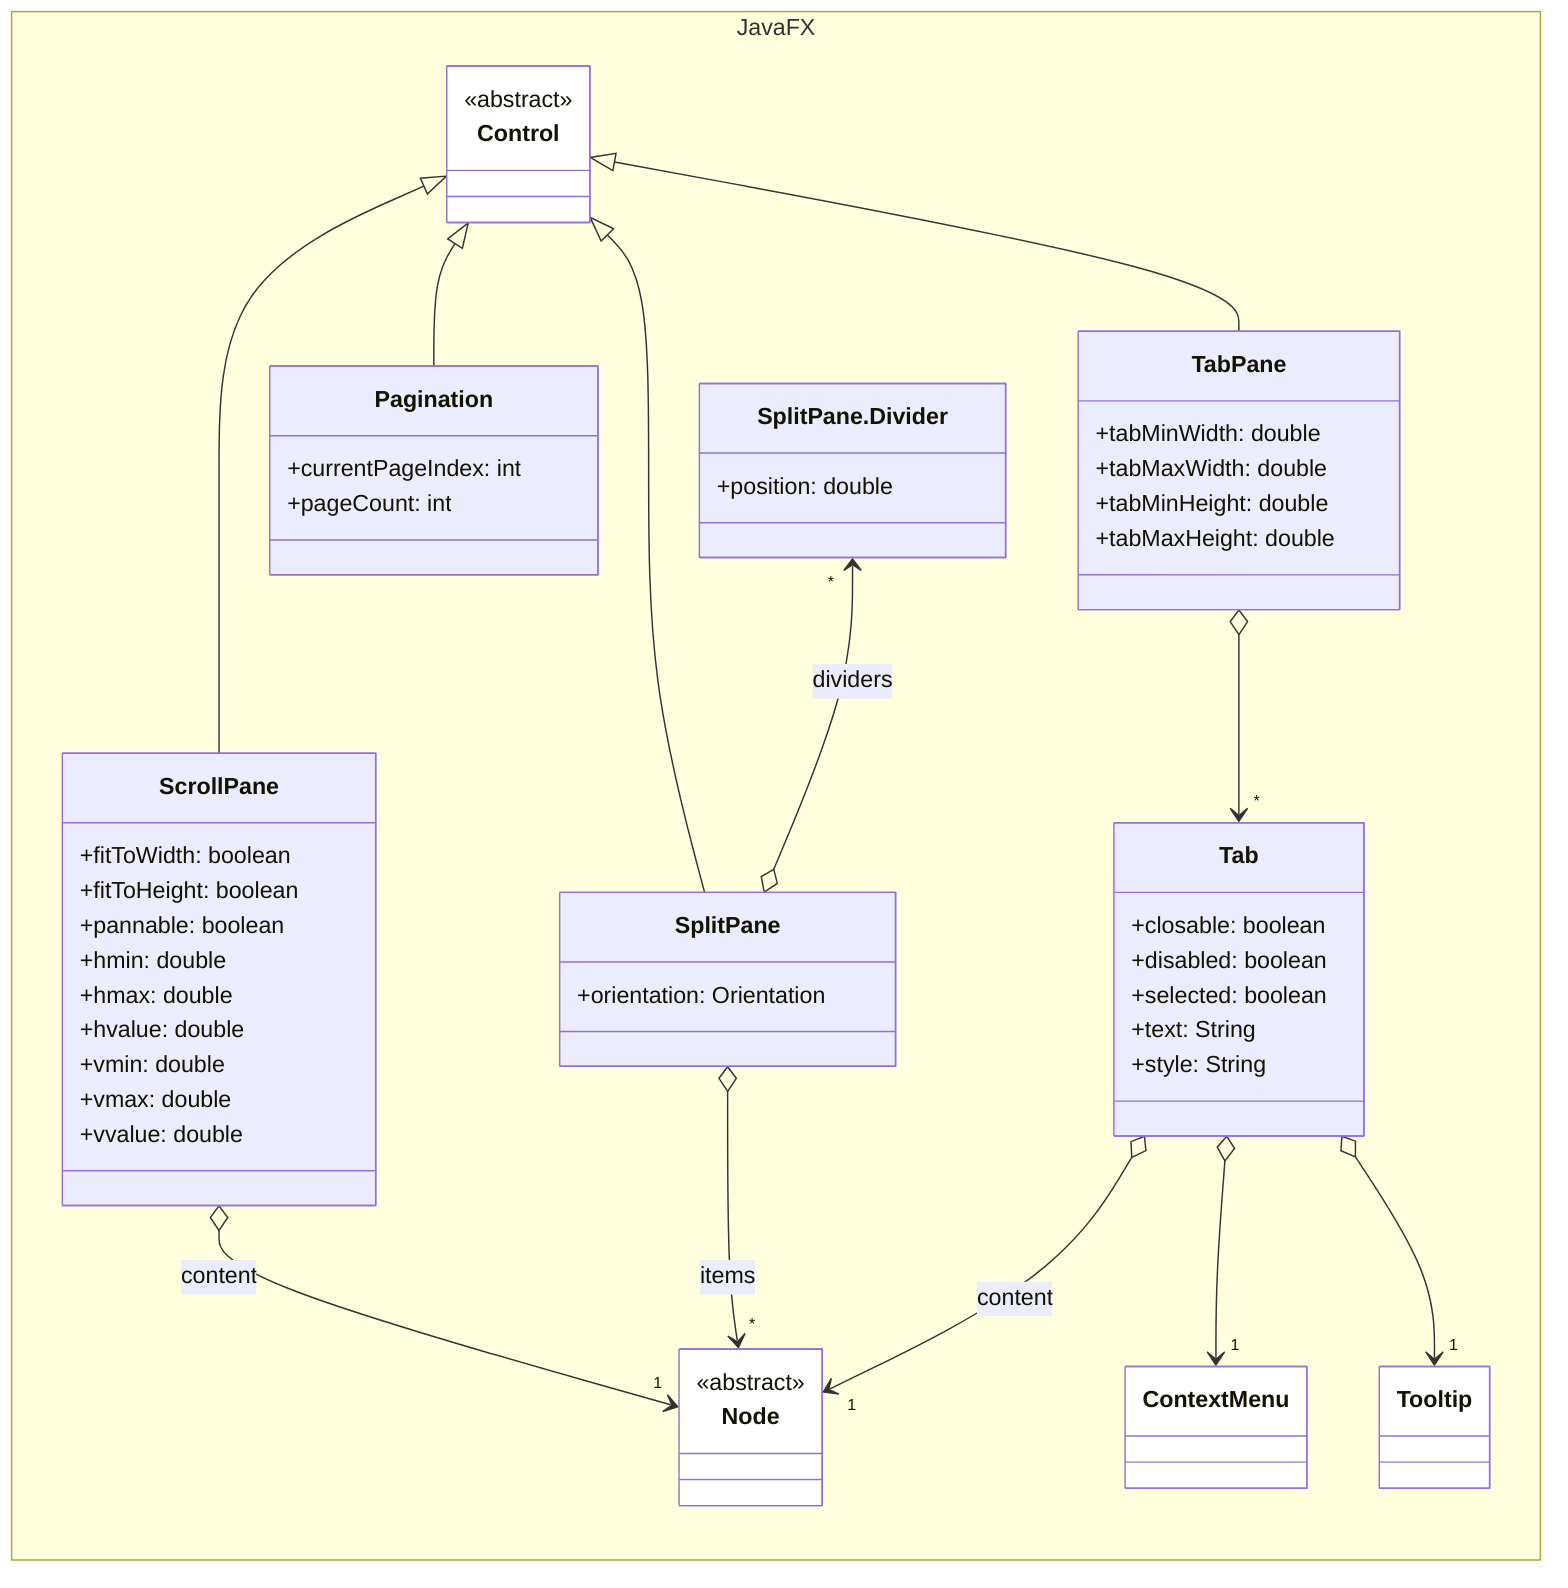classDiagram

    direction LR

    namespace JavaFX {

        class Control {
            <<abstract>>
        }

        class ScrollPane {
            +fitToWidth: boolean
            +fitToHeight: boolean
            +pannable: boolean
            +hmin: double
            +hmax: double
            +hvalue: double
            +vmin: double
            +vmax: double
            +vvalue: double
        }

        class SplitPane {
            +orientation: Orientation
        }

        class SplitPaneDivider["SplitPane.Divider"] {
            +position: double
        }

        class TabPane {
            +tabMinWidth: double
            +tabMaxWidth: double
            +tabMinHeight: double
            +tabMaxHeight: double
        }

        class Tab {
            +closable: boolean
            +disabled: boolean
            +selected: boolean
            +text: String
            +style: String
        }

        class ContextMenu {

        }

        class Tooltip {

        }

        class Node {
            <<abstract>>
        }

        class Pagination {
            +currentPageIndex: int
            +pageCount: int
        }

    }

    Control <|-- ScrollPane
    Control <|-- SplitPane
    Control <|-- TabPane
    Control <|-- Pagination

    ScrollPane o-->"1" Node: content

    SplitPane o-->"*" Node: items

    SplitPaneDivider "*"<--o SplitPane: dividers

    TabPane o-->"*" Tab

    Tab o-->"1" ContextMenu
    Tab o-->"1" Tooltip
    Tab o-->"1" Node: content

    style Node fill:white
    style Control fill:white
    style ContextMenu fill:white
    style Tooltip fill:white